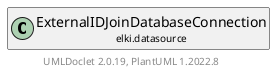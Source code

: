 @startuml
    remove .*\.(Instance|Par|Parameterizer|Factory)$
    set namespaceSeparator none
    hide empty fields
    hide empty methods

    class "<size:14>ExternalIDJoinDatabaseConnection.Par\n<size:10>elki.datasource" as elki.datasource.ExternalIDJoinDatabaseConnection.Par [[ExternalIDJoinDatabaseConnection.Par.html]] {
        {static} +SOURCES_ID: OptionID
        #sources: List<? extends DatabaseConnection>
        +configure(Parameterization): void
        +make(): ExternalIDJoinDatabaseConnection
    }

    abstract class "<size:14>AbstractDatabaseConnection.Par\n<size:10>elki.datasource" as elki.datasource.AbstractDatabaseConnection.Par [[AbstractDatabaseConnection.Par.html]]
    class "<size:14>ExternalIDJoinDatabaseConnection\n<size:10>elki.datasource" as elki.datasource.ExternalIDJoinDatabaseConnection [[ExternalIDJoinDatabaseConnection.html]]

    elki.datasource.AbstractDatabaseConnection.Par <|-- elki.datasource.ExternalIDJoinDatabaseConnection.Par
    elki.datasource.ExternalIDJoinDatabaseConnection +-- elki.datasource.ExternalIDJoinDatabaseConnection.Par

    center footer UMLDoclet 2.0.19, PlantUML 1.2022.8
@enduml
